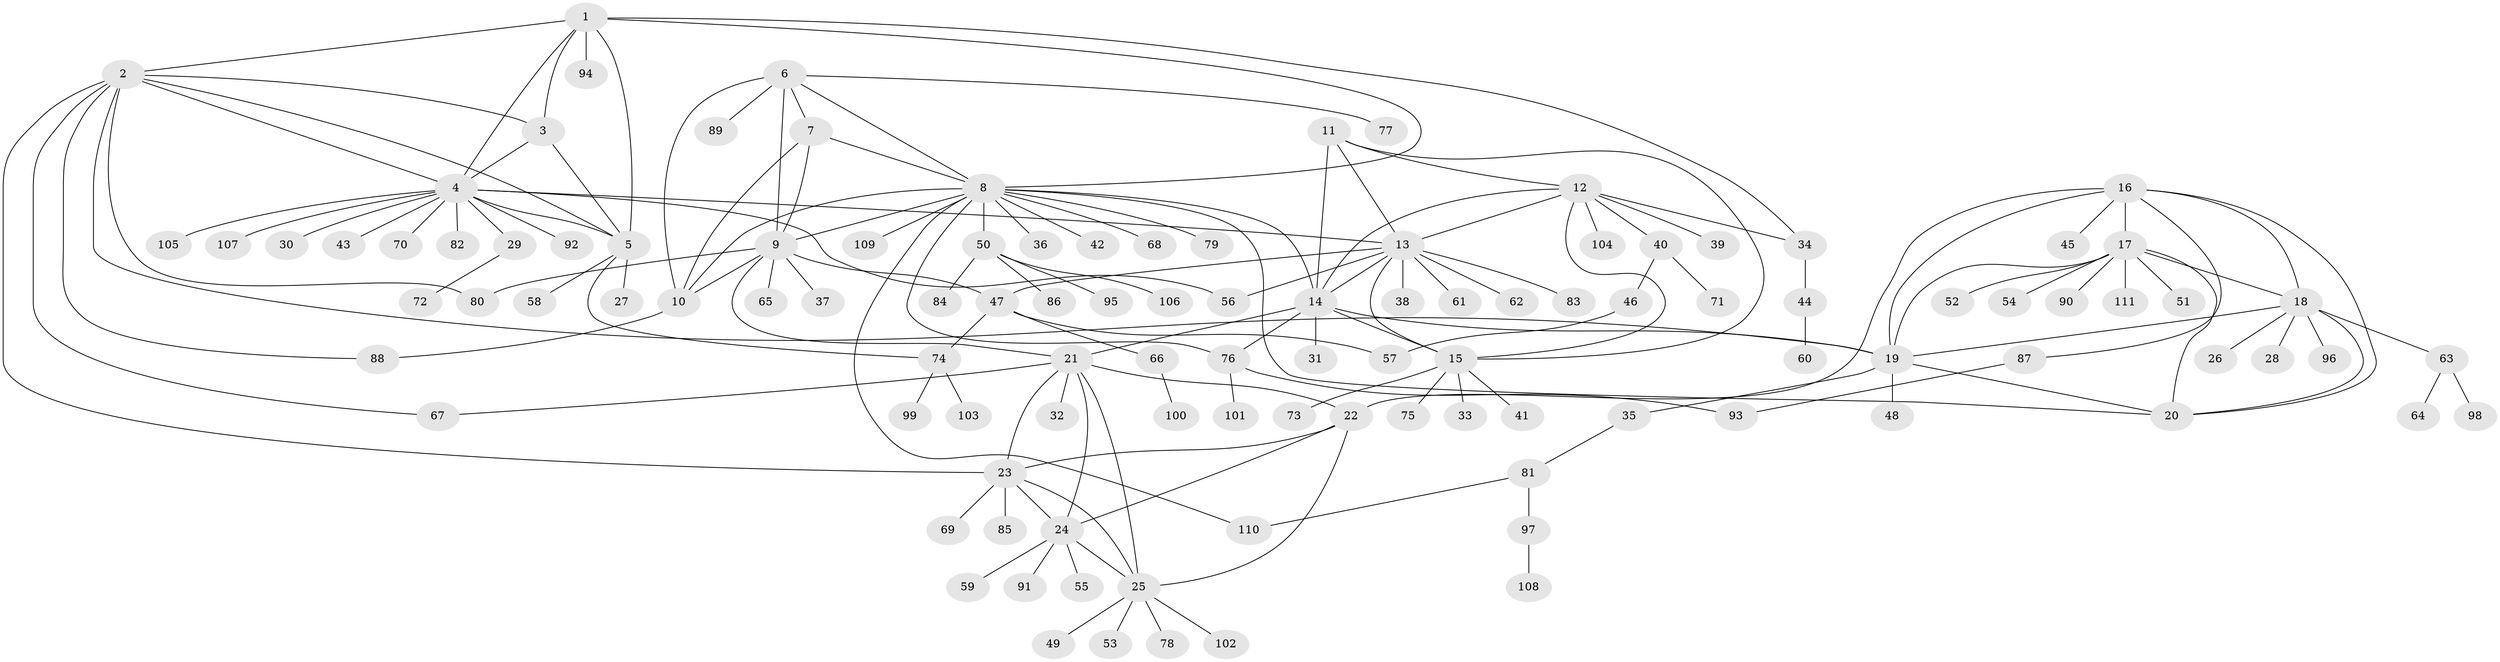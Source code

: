 // coarse degree distribution, {16: 0.011494252873563218, 7: 0.034482758620689655, 3: 0.06896551724137931, 8: 0.034482758620689655, 6: 0.04597701149425287, 13: 0.011494252873563218, 15: 0.011494252873563218, 10: 0.011494252873563218, 4: 0.022988505747126436, 5: 0.022988505747126436, 1: 0.632183908045977, 2: 0.09195402298850575}
// Generated by graph-tools (version 1.1) at 2025/52/02/27/25 19:52:16]
// undirected, 111 vertices, 157 edges
graph export_dot {
graph [start="1"]
  node [color=gray90,style=filled];
  1;
  2;
  3;
  4;
  5;
  6;
  7;
  8;
  9;
  10;
  11;
  12;
  13;
  14;
  15;
  16;
  17;
  18;
  19;
  20;
  21;
  22;
  23;
  24;
  25;
  26;
  27;
  28;
  29;
  30;
  31;
  32;
  33;
  34;
  35;
  36;
  37;
  38;
  39;
  40;
  41;
  42;
  43;
  44;
  45;
  46;
  47;
  48;
  49;
  50;
  51;
  52;
  53;
  54;
  55;
  56;
  57;
  58;
  59;
  60;
  61;
  62;
  63;
  64;
  65;
  66;
  67;
  68;
  69;
  70;
  71;
  72;
  73;
  74;
  75;
  76;
  77;
  78;
  79;
  80;
  81;
  82;
  83;
  84;
  85;
  86;
  87;
  88;
  89;
  90;
  91;
  92;
  93;
  94;
  95;
  96;
  97;
  98;
  99;
  100;
  101;
  102;
  103;
  104;
  105;
  106;
  107;
  108;
  109;
  110;
  111;
  1 -- 2;
  1 -- 3;
  1 -- 4;
  1 -- 5;
  1 -- 8;
  1 -- 34;
  1 -- 94;
  2 -- 3;
  2 -- 4;
  2 -- 5;
  2 -- 19;
  2 -- 23;
  2 -- 67;
  2 -- 80;
  2 -- 88;
  3 -- 4;
  3 -- 5;
  4 -- 5;
  4 -- 13;
  4 -- 29;
  4 -- 30;
  4 -- 43;
  4 -- 56;
  4 -- 70;
  4 -- 82;
  4 -- 92;
  4 -- 105;
  4 -- 107;
  5 -- 27;
  5 -- 58;
  5 -- 74;
  6 -- 7;
  6 -- 8;
  6 -- 9;
  6 -- 10;
  6 -- 77;
  6 -- 89;
  7 -- 8;
  7 -- 9;
  7 -- 10;
  8 -- 9;
  8 -- 10;
  8 -- 14;
  8 -- 20;
  8 -- 36;
  8 -- 42;
  8 -- 50;
  8 -- 68;
  8 -- 76;
  8 -- 79;
  8 -- 109;
  8 -- 110;
  9 -- 10;
  9 -- 21;
  9 -- 37;
  9 -- 47;
  9 -- 65;
  9 -- 80;
  10 -- 88;
  11 -- 12;
  11 -- 13;
  11 -- 14;
  11 -- 15;
  12 -- 13;
  12 -- 14;
  12 -- 15;
  12 -- 34;
  12 -- 39;
  12 -- 40;
  12 -- 104;
  13 -- 14;
  13 -- 15;
  13 -- 38;
  13 -- 47;
  13 -- 56;
  13 -- 61;
  13 -- 62;
  13 -- 83;
  14 -- 15;
  14 -- 19;
  14 -- 21;
  14 -- 31;
  14 -- 76;
  15 -- 33;
  15 -- 41;
  15 -- 73;
  15 -- 75;
  16 -- 17;
  16 -- 18;
  16 -- 19;
  16 -- 20;
  16 -- 22;
  16 -- 45;
  16 -- 87;
  17 -- 18;
  17 -- 19;
  17 -- 20;
  17 -- 51;
  17 -- 52;
  17 -- 54;
  17 -- 90;
  17 -- 111;
  18 -- 19;
  18 -- 20;
  18 -- 26;
  18 -- 28;
  18 -- 63;
  18 -- 96;
  19 -- 20;
  19 -- 35;
  19 -- 48;
  21 -- 22;
  21 -- 23;
  21 -- 24;
  21 -- 25;
  21 -- 32;
  21 -- 67;
  22 -- 23;
  22 -- 24;
  22 -- 25;
  23 -- 24;
  23 -- 25;
  23 -- 69;
  23 -- 85;
  24 -- 25;
  24 -- 55;
  24 -- 59;
  24 -- 91;
  25 -- 49;
  25 -- 53;
  25 -- 78;
  25 -- 102;
  29 -- 72;
  34 -- 44;
  35 -- 81;
  40 -- 46;
  40 -- 71;
  44 -- 60;
  46 -- 57;
  47 -- 57;
  47 -- 66;
  47 -- 74;
  50 -- 84;
  50 -- 86;
  50 -- 95;
  50 -- 106;
  63 -- 64;
  63 -- 98;
  66 -- 100;
  74 -- 99;
  74 -- 103;
  76 -- 93;
  76 -- 101;
  81 -- 97;
  81 -- 110;
  87 -- 93;
  97 -- 108;
}
